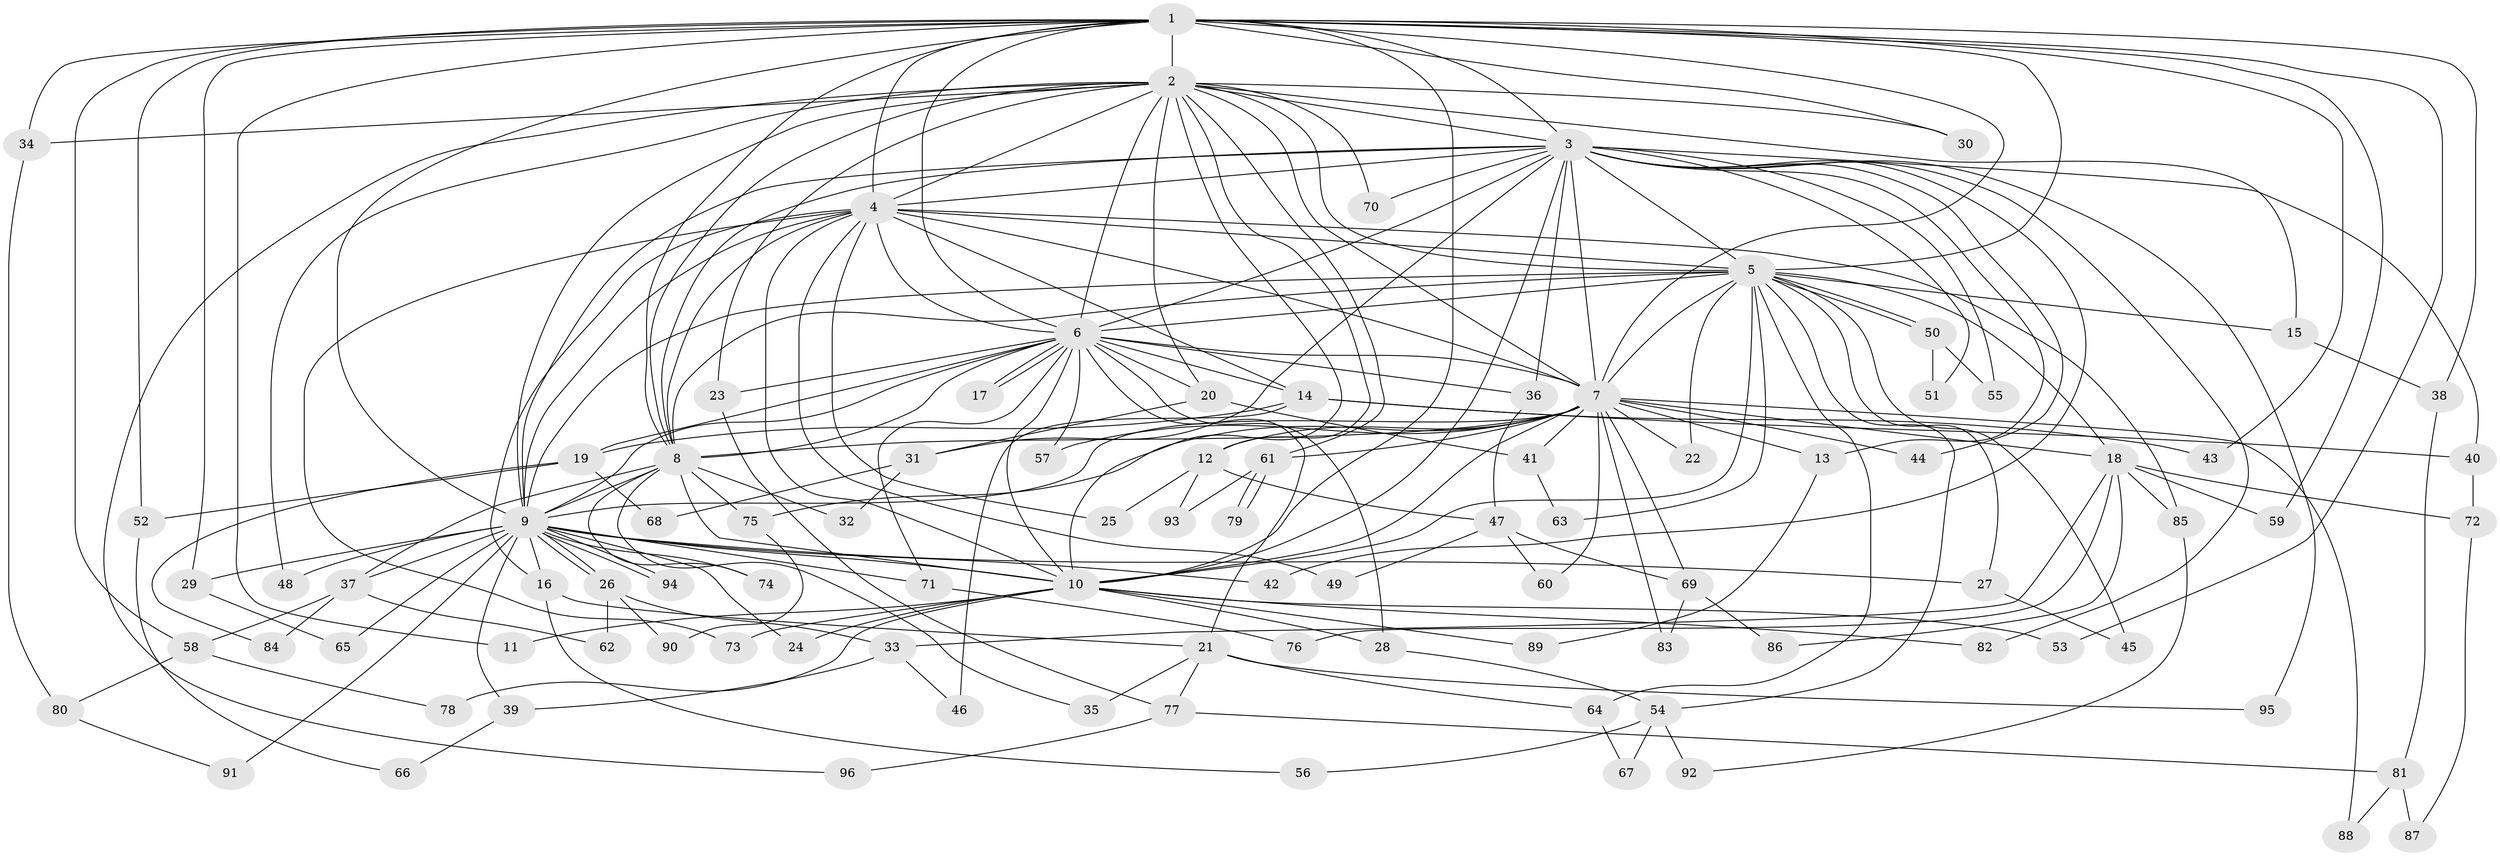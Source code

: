 // coarse degree distribution, {19: 0.014084507042253521, 17: 0.028169014084507043, 31: 0.014084507042253521, 14: 0.014084507042253521, 18: 0.014084507042253521, 21: 0.014084507042253521, 13: 0.014084507042253521, 16: 0.014084507042253521, 2: 0.4084507042253521, 4: 0.1267605633802817, 3: 0.19718309859154928, 8: 0.028169014084507043, 6: 0.028169014084507043, 5: 0.04225352112676056, 1: 0.04225352112676056}
// Generated by graph-tools (version 1.1) at 2025/51/02/27/25 19:51:49]
// undirected, 96 vertices, 217 edges
graph export_dot {
graph [start="1"]
  node [color=gray90,style=filled];
  1;
  2;
  3;
  4;
  5;
  6;
  7;
  8;
  9;
  10;
  11;
  12;
  13;
  14;
  15;
  16;
  17;
  18;
  19;
  20;
  21;
  22;
  23;
  24;
  25;
  26;
  27;
  28;
  29;
  30;
  31;
  32;
  33;
  34;
  35;
  36;
  37;
  38;
  39;
  40;
  41;
  42;
  43;
  44;
  45;
  46;
  47;
  48;
  49;
  50;
  51;
  52;
  53;
  54;
  55;
  56;
  57;
  58;
  59;
  60;
  61;
  62;
  63;
  64;
  65;
  66;
  67;
  68;
  69;
  70;
  71;
  72;
  73;
  74;
  75;
  76;
  77;
  78;
  79;
  80;
  81;
  82;
  83;
  84;
  85;
  86;
  87;
  88;
  89;
  90;
  91;
  92;
  93;
  94;
  95;
  96;
  1 -- 2;
  1 -- 3;
  1 -- 4;
  1 -- 5;
  1 -- 6;
  1 -- 7;
  1 -- 8;
  1 -- 9;
  1 -- 10;
  1 -- 11;
  1 -- 29;
  1 -- 30;
  1 -- 34;
  1 -- 38;
  1 -- 43;
  1 -- 52;
  1 -- 53;
  1 -- 58;
  1 -- 59;
  2 -- 3;
  2 -- 4;
  2 -- 5;
  2 -- 6;
  2 -- 7;
  2 -- 8;
  2 -- 9;
  2 -- 10;
  2 -- 12;
  2 -- 15;
  2 -- 20;
  2 -- 23;
  2 -- 30;
  2 -- 34;
  2 -- 48;
  2 -- 61;
  2 -- 70;
  2 -- 96;
  3 -- 4;
  3 -- 5;
  3 -- 6;
  3 -- 7;
  3 -- 8;
  3 -- 9;
  3 -- 10;
  3 -- 13;
  3 -- 31;
  3 -- 36;
  3 -- 40;
  3 -- 42;
  3 -- 44;
  3 -- 51;
  3 -- 55;
  3 -- 70;
  3 -- 82;
  3 -- 95;
  4 -- 5;
  4 -- 6;
  4 -- 7;
  4 -- 8;
  4 -- 9;
  4 -- 10;
  4 -- 14;
  4 -- 16;
  4 -- 25;
  4 -- 49;
  4 -- 73;
  4 -- 85;
  5 -- 6;
  5 -- 7;
  5 -- 8;
  5 -- 9;
  5 -- 10;
  5 -- 15;
  5 -- 18;
  5 -- 22;
  5 -- 27;
  5 -- 45;
  5 -- 50;
  5 -- 50;
  5 -- 54;
  5 -- 63;
  5 -- 64;
  6 -- 7;
  6 -- 8;
  6 -- 9;
  6 -- 10;
  6 -- 14;
  6 -- 17;
  6 -- 17;
  6 -- 19;
  6 -- 20;
  6 -- 21;
  6 -- 23;
  6 -- 28;
  6 -- 36;
  6 -- 57;
  6 -- 71;
  7 -- 8;
  7 -- 9;
  7 -- 10;
  7 -- 12;
  7 -- 13;
  7 -- 18;
  7 -- 22;
  7 -- 41;
  7 -- 44;
  7 -- 57;
  7 -- 60;
  7 -- 61;
  7 -- 69;
  7 -- 75;
  7 -- 83;
  7 -- 88;
  8 -- 9;
  8 -- 10;
  8 -- 32;
  8 -- 35;
  8 -- 37;
  8 -- 74;
  8 -- 75;
  9 -- 10;
  9 -- 16;
  9 -- 24;
  9 -- 26;
  9 -- 26;
  9 -- 27;
  9 -- 29;
  9 -- 37;
  9 -- 39;
  9 -- 42;
  9 -- 48;
  9 -- 65;
  9 -- 71;
  9 -- 74;
  9 -- 91;
  9 -- 94;
  9 -- 94;
  10 -- 11;
  10 -- 24;
  10 -- 28;
  10 -- 53;
  10 -- 73;
  10 -- 78;
  10 -- 82;
  10 -- 89;
  12 -- 25;
  12 -- 47;
  12 -- 93;
  13 -- 89;
  14 -- 19;
  14 -- 40;
  14 -- 43;
  14 -- 46;
  15 -- 38;
  16 -- 21;
  16 -- 56;
  18 -- 33;
  18 -- 59;
  18 -- 72;
  18 -- 76;
  18 -- 85;
  18 -- 86;
  19 -- 52;
  19 -- 68;
  19 -- 84;
  20 -- 31;
  20 -- 41;
  21 -- 35;
  21 -- 64;
  21 -- 77;
  21 -- 95;
  23 -- 77;
  26 -- 33;
  26 -- 62;
  26 -- 90;
  27 -- 45;
  28 -- 54;
  29 -- 65;
  31 -- 32;
  31 -- 68;
  33 -- 39;
  33 -- 46;
  34 -- 80;
  36 -- 47;
  37 -- 58;
  37 -- 62;
  37 -- 84;
  38 -- 81;
  39 -- 66;
  40 -- 72;
  41 -- 63;
  47 -- 49;
  47 -- 60;
  47 -- 69;
  50 -- 51;
  50 -- 55;
  52 -- 66;
  54 -- 56;
  54 -- 67;
  54 -- 92;
  58 -- 78;
  58 -- 80;
  61 -- 79;
  61 -- 79;
  61 -- 93;
  64 -- 67;
  69 -- 83;
  69 -- 86;
  71 -- 76;
  72 -- 87;
  75 -- 90;
  77 -- 81;
  77 -- 96;
  80 -- 91;
  81 -- 87;
  81 -- 88;
  85 -- 92;
}
